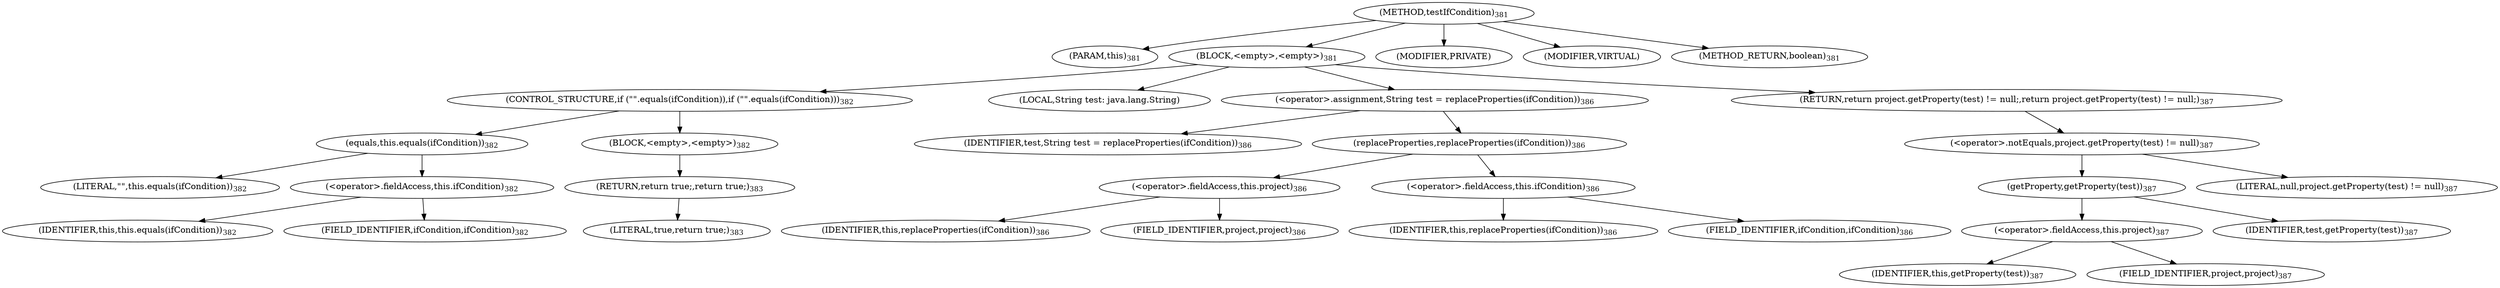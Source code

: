 digraph "testIfCondition" {  
"566" [label = <(METHOD,testIfCondition)<SUB>381</SUB>> ]
"567" [label = <(PARAM,this)<SUB>381</SUB>> ]
"568" [label = <(BLOCK,&lt;empty&gt;,&lt;empty&gt;)<SUB>381</SUB>> ]
"569" [label = <(CONTROL_STRUCTURE,if (&quot;&quot;.equals(ifCondition)),if (&quot;&quot;.equals(ifCondition)))<SUB>382</SUB>> ]
"570" [label = <(equals,this.equals(ifCondition))<SUB>382</SUB>> ]
"571" [label = <(LITERAL,&quot;&quot;,this.equals(ifCondition))<SUB>382</SUB>> ]
"572" [label = <(&lt;operator&gt;.fieldAccess,this.ifCondition)<SUB>382</SUB>> ]
"573" [label = <(IDENTIFIER,this,this.equals(ifCondition))<SUB>382</SUB>> ]
"574" [label = <(FIELD_IDENTIFIER,ifCondition,ifCondition)<SUB>382</SUB>> ]
"575" [label = <(BLOCK,&lt;empty&gt;,&lt;empty&gt;)<SUB>382</SUB>> ]
"576" [label = <(RETURN,return true;,return true;)<SUB>383</SUB>> ]
"577" [label = <(LITERAL,true,return true;)<SUB>383</SUB>> ]
"578" [label = <(LOCAL,String test: java.lang.String)> ]
"579" [label = <(&lt;operator&gt;.assignment,String test = replaceProperties(ifCondition))<SUB>386</SUB>> ]
"580" [label = <(IDENTIFIER,test,String test = replaceProperties(ifCondition))<SUB>386</SUB>> ]
"581" [label = <(replaceProperties,replaceProperties(ifCondition))<SUB>386</SUB>> ]
"582" [label = <(&lt;operator&gt;.fieldAccess,this.project)<SUB>386</SUB>> ]
"583" [label = <(IDENTIFIER,this,replaceProperties(ifCondition))<SUB>386</SUB>> ]
"584" [label = <(FIELD_IDENTIFIER,project,project)<SUB>386</SUB>> ]
"585" [label = <(&lt;operator&gt;.fieldAccess,this.ifCondition)<SUB>386</SUB>> ]
"586" [label = <(IDENTIFIER,this,replaceProperties(ifCondition))<SUB>386</SUB>> ]
"587" [label = <(FIELD_IDENTIFIER,ifCondition,ifCondition)<SUB>386</SUB>> ]
"588" [label = <(RETURN,return project.getProperty(test) != null;,return project.getProperty(test) != null;)<SUB>387</SUB>> ]
"589" [label = <(&lt;operator&gt;.notEquals,project.getProperty(test) != null)<SUB>387</SUB>> ]
"590" [label = <(getProperty,getProperty(test))<SUB>387</SUB>> ]
"591" [label = <(&lt;operator&gt;.fieldAccess,this.project)<SUB>387</SUB>> ]
"592" [label = <(IDENTIFIER,this,getProperty(test))<SUB>387</SUB>> ]
"593" [label = <(FIELD_IDENTIFIER,project,project)<SUB>387</SUB>> ]
"594" [label = <(IDENTIFIER,test,getProperty(test))<SUB>387</SUB>> ]
"595" [label = <(LITERAL,null,project.getProperty(test) != null)<SUB>387</SUB>> ]
"596" [label = <(MODIFIER,PRIVATE)> ]
"597" [label = <(MODIFIER,VIRTUAL)> ]
"598" [label = <(METHOD_RETURN,boolean)<SUB>381</SUB>> ]
  "566" -> "567" 
  "566" -> "568" 
  "566" -> "596" 
  "566" -> "597" 
  "566" -> "598" 
  "568" -> "569" 
  "568" -> "578" 
  "568" -> "579" 
  "568" -> "588" 
  "569" -> "570" 
  "569" -> "575" 
  "570" -> "571" 
  "570" -> "572" 
  "572" -> "573" 
  "572" -> "574" 
  "575" -> "576" 
  "576" -> "577" 
  "579" -> "580" 
  "579" -> "581" 
  "581" -> "582" 
  "581" -> "585" 
  "582" -> "583" 
  "582" -> "584" 
  "585" -> "586" 
  "585" -> "587" 
  "588" -> "589" 
  "589" -> "590" 
  "589" -> "595" 
  "590" -> "591" 
  "590" -> "594" 
  "591" -> "592" 
  "591" -> "593" 
}
